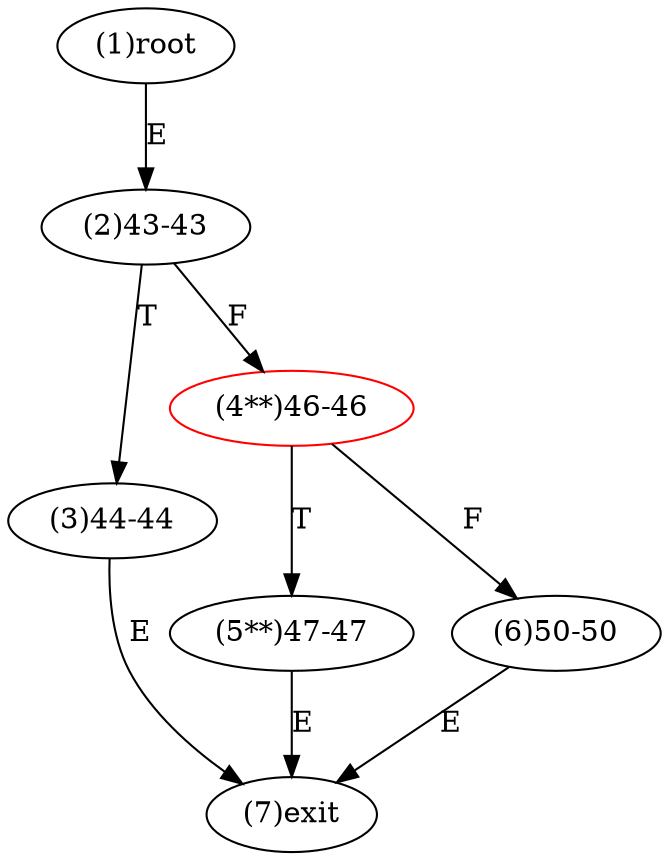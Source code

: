 digraph "" { 
1[ label="(1)root"];
2[ label="(2)43-43"];
3[ label="(3)44-44"];
4[ label="(4**)46-46",color=red];
5[ label="(5**)47-47"];
6[ label="(6)50-50"];
7[ label="(7)exit"];
1->2[ label="E"];
2->4[ label="F"];
2->3[ label="T"];
3->7[ label="E"];
4->6[ label="F"];
4->5[ label="T"];
5->7[ label="E"];
6->7[ label="E"];
}